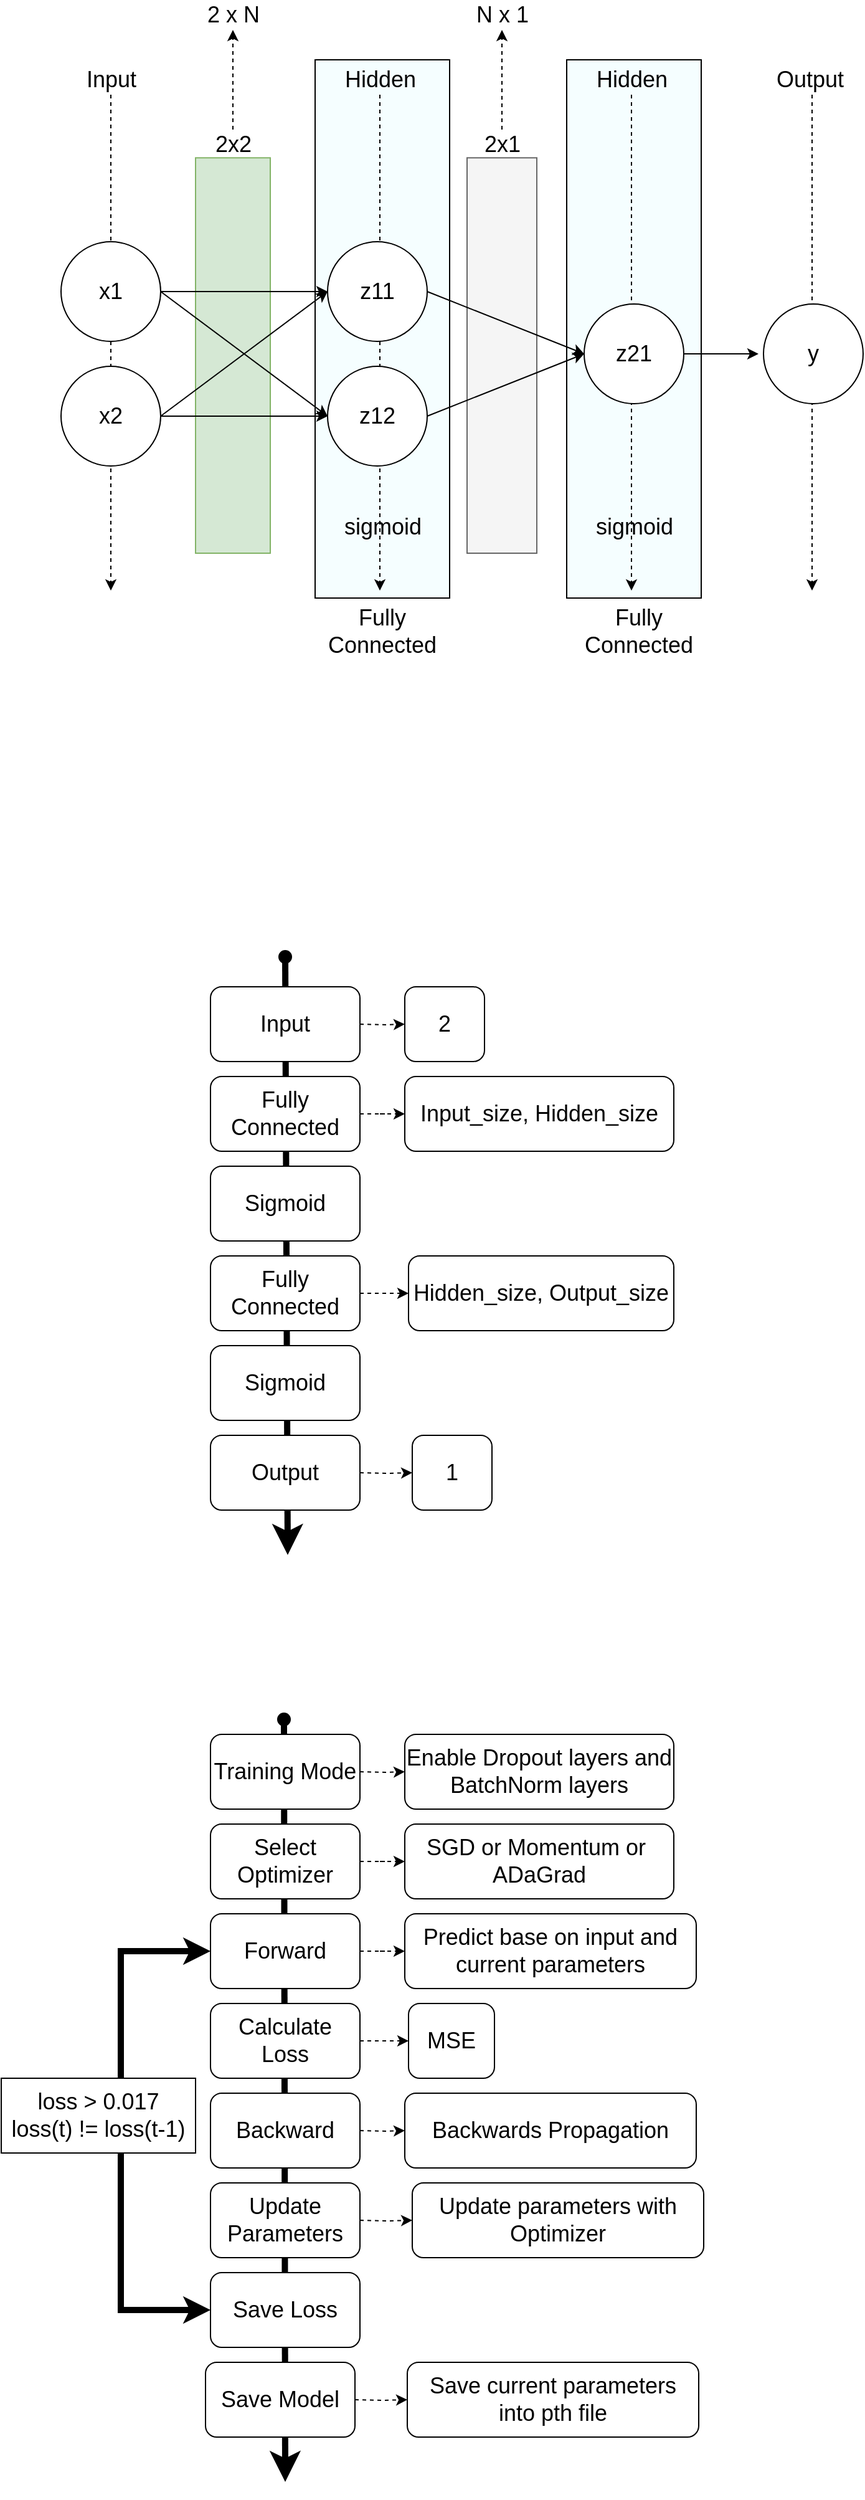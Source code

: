 <mxfile version="18.1.3" type="device"><diagram id="X-Vy7AR5WymxgVrjVr0b" name="ページ1"><mxGraphModel dx="1351" dy="960" grid="1" gridSize="12" guides="1" tooltips="1" connect="1" arrows="1" fold="1" page="1" pageScale="1" pageWidth="827" pageHeight="1169" math="0" shadow="0"><root><mxCell id="0"/><mxCell id="1" parent="0"/><mxCell id="q6L9PUVoH71RsMKniia4-131" value="" style="rounded=0;whiteSpace=wrap;html=1;fontSize=18;fillColor=#F5FEFF;" parent="1" vertex="1"><mxGeometry x="324" y="84" width="108" height="432" as="geometry"/></mxCell><mxCell id="q6L9PUVoH71RsMKniia4-132" value="" style="group;fontSize=18;" parent="1" vertex="1" connectable="0"><mxGeometry x="356" y="90" width="68" height="426" as="geometry"/></mxCell><mxCell id="q6L9PUVoH71RsMKniia4-133" value="Hidden" style="text;html=1;align=center;verticalAlign=middle;resizable=0;points=[];autosize=1;strokeColor=none;fillColor=none;fontSize=18;" parent="q6L9PUVoH71RsMKniia4-132" vertex="1"><mxGeometry x="-16" y="-2" width="72" height="24" as="geometry"/></mxCell><mxCell id="q6L9PUVoH71RsMKniia4-134" style="edgeStyle=orthogonalEdgeStyle;rounded=0;orthogonalLoop=1;jettySize=auto;html=1;fontSize=18;dashed=1;" parent="q6L9PUVoH71RsMKniia4-132" source="q6L9PUVoH71RsMKniia4-133" edge="1"><mxGeometry relative="1" as="geometry"><mxPoint x="20" y="420" as="targetPoint"/></mxGeometry></mxCell><mxCell id="q6L9PUVoH71RsMKniia4-135" value="sigmoid" style="text;html=1;align=center;verticalAlign=middle;resizable=0;points=[];autosize=1;strokeColor=none;fillColor=none;fontSize=18;" parent="q6L9PUVoH71RsMKniia4-132" vertex="1"><mxGeometry x="-20" y="357" width="84" height="24" as="geometry"/></mxCell><mxCell id="q6L9PUVoH71RsMKniia4-128" value="" style="rounded=0;whiteSpace=wrap;html=1;fontSize=18;fillColor=#F5FEFF;" parent="1" vertex="1"><mxGeometry x="526" y="84" width="108" height="432" as="geometry"/></mxCell><mxCell id="q6L9PUVoH71RsMKniia4-79" value="" style="group;fontSize=18;" parent="1" vertex="1" connectable="0"><mxGeometry x="558" y="90" width="68" height="426" as="geometry"/></mxCell><mxCell id="q6L9PUVoH71RsMKniia4-80" value="Hidden" style="text;html=1;align=center;verticalAlign=middle;resizable=0;points=[];autosize=1;strokeColor=none;fillColor=none;fontSize=18;" parent="q6L9PUVoH71RsMKniia4-79" vertex="1"><mxGeometry x="-16" y="-2" width="72" height="24" as="geometry"/></mxCell><mxCell id="q6L9PUVoH71RsMKniia4-81" style="edgeStyle=orthogonalEdgeStyle;rounded=0;orthogonalLoop=1;jettySize=auto;html=1;fontSize=18;dashed=1;" parent="q6L9PUVoH71RsMKniia4-79" source="q6L9PUVoH71RsMKniia4-80" edge="1"><mxGeometry relative="1" as="geometry"><mxPoint x="20" y="420" as="targetPoint"/></mxGeometry></mxCell><mxCell id="q6L9PUVoH71RsMKniia4-97" value="sigmoid" style="text;html=1;align=center;verticalAlign=middle;resizable=0;points=[];autosize=1;strokeColor=none;fillColor=none;fontSize=18;" parent="q6L9PUVoH71RsMKniia4-79" vertex="1"><mxGeometry x="-20" y="357" width="84" height="24" as="geometry"/></mxCell><mxCell id="q6L9PUVoH71RsMKniia4-72" value="" style="group;fontSize=18;" parent="1" vertex="1" connectable="0"><mxGeometry x="140" y="90" width="50" height="420" as="geometry"/></mxCell><mxCell id="q6L9PUVoH71RsMKniia4-69" value="Input" style="text;html=1;align=center;verticalAlign=middle;resizable=0;points=[];autosize=1;strokeColor=none;fillColor=none;fontSize=18;" parent="q6L9PUVoH71RsMKniia4-72" vertex="1"><mxGeometry x="-10" y="-2" width="60" height="24" as="geometry"/></mxCell><mxCell id="q6L9PUVoH71RsMKniia4-71" style="edgeStyle=orthogonalEdgeStyle;rounded=0;orthogonalLoop=1;jettySize=auto;html=1;fontSize=18;dashed=1;" parent="q6L9PUVoH71RsMKniia4-72" source="q6L9PUVoH71RsMKniia4-69" edge="1"><mxGeometry relative="1" as="geometry"><mxPoint x="20" y="420" as="targetPoint"/></mxGeometry></mxCell><mxCell id="q6L9PUVoH71RsMKniia4-61" value="" style="group;fontSize=18;" parent="1" vertex="1" connectable="0"><mxGeometry x="446" y="140" width="57.33" height="340" as="geometry"/></mxCell><mxCell id="q6L9PUVoH71RsMKniia4-62" value="" style="rounded=0;whiteSpace=wrap;html=1;fontSize=18;fillColor=#f5f5f5;fontColor=#333333;strokeColor=#666666;" parent="q6L9PUVoH71RsMKniia4-61" vertex="1"><mxGeometry y="22.667" width="55.997" height="317.333" as="geometry"/></mxCell><mxCell id="q6L9PUVoH71RsMKniia4-63" value="2x1" style="text;html=1;align=center;verticalAlign=middle;resizable=0;points=[];autosize=1;strokeColor=none;fillColor=none;fontSize=18;" parent="q6L9PUVoH71RsMKniia4-61" vertex="1"><mxGeometry x="4.003" width="48" height="24" as="geometry"/></mxCell><mxCell id="q6L9PUVoH71RsMKniia4-58" value="" style="group;fontSize=18;" parent="1" vertex="1" connectable="0"><mxGeometry x="228" y="140" width="64" height="340" as="geometry"/></mxCell><mxCell id="q6L9PUVoH71RsMKniia4-59" value="" style="rounded=0;whiteSpace=wrap;html=1;fontSize=18;fillColor=#d5e8d4;strokeColor=#82b366;" parent="q6L9PUVoH71RsMKniia4-58" vertex="1"><mxGeometry y="22.667" width="60" height="317.333" as="geometry"/></mxCell><mxCell id="q6L9PUVoH71RsMKniia4-60" value="2x2" style="text;html=1;align=center;verticalAlign=middle;resizable=0;points=[];autosize=1;strokeColor=none;fillColor=none;fontSize=18;" parent="q6L9PUVoH71RsMKniia4-58" vertex="1"><mxGeometry x="6" width="48" height="24" as="geometry"/></mxCell><mxCell id="q6L9PUVoH71RsMKniia4-44" value="" style="edgeStyle=orthogonalEdgeStyle;rounded=0;orthogonalLoop=1;jettySize=auto;html=1;fontSize=18;" parent="1" source="q6L9PUVoH71RsMKniia4-1" target="q6L9PUVoH71RsMKniia4-3" edge="1"><mxGeometry relative="1" as="geometry"/></mxCell><mxCell id="q6L9PUVoH71RsMKniia4-1" value="x1" style="ellipse;whiteSpace=wrap;html=1;aspect=fixed;fontSize=18;" parent="1" vertex="1"><mxGeometry x="120" y="230" width="80" height="80" as="geometry"/></mxCell><mxCell id="q6L9PUVoH71RsMKniia4-45" value="" style="edgeStyle=orthogonalEdgeStyle;rounded=0;orthogonalLoop=1;jettySize=auto;html=1;fontSize=18;" parent="1" source="q6L9PUVoH71RsMKniia4-2" target="q6L9PUVoH71RsMKniia4-4" edge="1"><mxGeometry relative="1" as="geometry"/></mxCell><mxCell id="q6L9PUVoH71RsMKniia4-2" value="x2" style="ellipse;whiteSpace=wrap;html=1;aspect=fixed;fontSize=18;" parent="1" vertex="1"><mxGeometry x="120" y="330" width="80" height="80" as="geometry"/></mxCell><mxCell id="q6L9PUVoH71RsMKniia4-3" value="z11" style="ellipse;whiteSpace=wrap;html=1;aspect=fixed;fontSize=18;" parent="1" vertex="1"><mxGeometry x="334" y="230" width="80" height="80" as="geometry"/></mxCell><mxCell id="q6L9PUVoH71RsMKniia4-4" value="z12" style="ellipse;whiteSpace=wrap;html=1;aspect=fixed;fontSize=18;" parent="1" vertex="1"><mxGeometry x="334" y="330" width="80" height="80" as="geometry"/></mxCell><mxCell id="q6L9PUVoH71RsMKniia4-48" value="" style="edgeStyle=orthogonalEdgeStyle;rounded=0;orthogonalLoop=1;jettySize=auto;html=1;fontSize=18;" parent="1" source="q6L9PUVoH71RsMKniia4-5" edge="1"><mxGeometry relative="1" as="geometry"><mxPoint x="680" y="320" as="targetPoint"/></mxGeometry></mxCell><mxCell id="q6L9PUVoH71RsMKniia4-5" value="z21" style="ellipse;whiteSpace=wrap;html=1;aspect=fixed;fontSize=18;" parent="1" vertex="1"><mxGeometry x="540" y="280" width="80" height="80" as="geometry"/></mxCell><mxCell id="q6L9PUVoH71RsMKniia4-51" value="" style="endArrow=classic;html=1;rounded=0;exitX=1;exitY=0.5;exitDx=0;exitDy=0;entryX=0;entryY=0.5;entryDx=0;entryDy=0;fontSize=18;" parent="1" source="q6L9PUVoH71RsMKniia4-1" target="q6L9PUVoH71RsMKniia4-4" edge="1"><mxGeometry width="50" height="50" relative="1" as="geometry"><mxPoint x="340" y="340" as="sourcePoint"/><mxPoint x="390" y="290" as="targetPoint"/></mxGeometry></mxCell><mxCell id="q6L9PUVoH71RsMKniia4-52" value="" style="endArrow=classic;html=1;rounded=0;exitX=1;exitY=0.5;exitDx=0;exitDy=0;entryX=0;entryY=0.5;entryDx=0;entryDy=0;fontSize=18;" parent="1" source="q6L9PUVoH71RsMKniia4-2" target="q6L9PUVoH71RsMKniia4-3" edge="1"><mxGeometry width="50" height="50" relative="1" as="geometry"><mxPoint x="250" y="280" as="sourcePoint"/><mxPoint x="344" y="380" as="targetPoint"/></mxGeometry></mxCell><mxCell id="q6L9PUVoH71RsMKniia4-53" value="" style="endArrow=classic;html=1;rounded=0;exitX=1;exitY=0.5;exitDx=0;exitDy=0;entryX=0;entryY=0.5;entryDx=0;entryDy=0;fontSize=18;" parent="1" source="q6L9PUVoH71RsMKniia4-3" target="q6L9PUVoH71RsMKniia4-5" edge="1"><mxGeometry width="50" height="50" relative="1" as="geometry"><mxPoint x="260" y="290" as="sourcePoint"/><mxPoint x="354" y="390" as="targetPoint"/></mxGeometry></mxCell><mxCell id="q6L9PUVoH71RsMKniia4-54" value="" style="endArrow=classic;html=1;rounded=0;exitX=1;exitY=0.5;exitDx=0;exitDy=0;entryX=0;entryY=0.5;entryDx=0;entryDy=0;fontSize=18;" parent="1" source="q6L9PUVoH71RsMKniia4-4" target="q6L9PUVoH71RsMKniia4-5" edge="1"><mxGeometry width="50" height="50" relative="1" as="geometry"><mxPoint x="270" y="300" as="sourcePoint"/><mxPoint x="364" y="400" as="targetPoint"/></mxGeometry></mxCell><mxCell id="q6L9PUVoH71RsMKniia4-88" value="2 x N" style="text;html=1;align=center;verticalAlign=middle;resizable=0;points=[];autosize=1;strokeColor=none;fillColor=none;fontSize=18;" parent="1" vertex="1"><mxGeometry x="228" y="36" width="60" height="24" as="geometry"/></mxCell><mxCell id="q6L9PUVoH71RsMKniia4-89" value="" style="edgeStyle=orthogonalEdgeStyle;rounded=0;orthogonalLoop=1;jettySize=auto;html=1;dashed=1;fontSize=18;" parent="1" source="q6L9PUVoH71RsMKniia4-60" target="q6L9PUVoH71RsMKniia4-88" edge="1"><mxGeometry relative="1" as="geometry"/></mxCell><mxCell id="q6L9PUVoH71RsMKniia4-90" value="N x 1" style="text;html=1;align=center;verticalAlign=middle;resizable=0;points=[];autosize=1;strokeColor=none;fillColor=none;fontSize=18;" parent="1" vertex="1"><mxGeometry x="444.003" y="36" width="60" height="24" as="geometry"/></mxCell><mxCell id="q6L9PUVoH71RsMKniia4-91" value="" style="edgeStyle=orthogonalEdgeStyle;rounded=0;orthogonalLoop=1;jettySize=auto;html=1;dashed=1;fontSize=18;" parent="1" source="q6L9PUVoH71RsMKniia4-63" target="q6L9PUVoH71RsMKniia4-90" edge="1"><mxGeometry relative="1" as="geometry"/></mxCell><mxCell id="q6L9PUVoH71RsMKniia4-103" value="" style="group;fontSize=18;" parent="1" vertex="1" connectable="0"><mxGeometry x="696" y="90" width="61" height="420" as="geometry"/></mxCell><mxCell id="q6L9PUVoH71RsMKniia4-104" value="Output" style="text;html=1;align=center;verticalAlign=middle;resizable=0;points=[];autosize=1;strokeColor=none;fillColor=none;fontSize=18;" parent="q6L9PUVoH71RsMKniia4-103" vertex="1"><mxGeometry x="-11" y="-2" width="72" height="24" as="geometry"/></mxCell><mxCell id="q6L9PUVoH71RsMKniia4-105" style="edgeStyle=orthogonalEdgeStyle;rounded=0;orthogonalLoop=1;jettySize=auto;html=1;fontSize=18;dashed=1;" parent="q6L9PUVoH71RsMKniia4-103" edge="1"><mxGeometry relative="1" as="geometry"><mxPoint x="27" y="420" as="targetPoint"/><mxPoint x="27" y="22" as="sourcePoint"/></mxGeometry></mxCell><mxCell id="q6L9PUVoH71RsMKniia4-98" value="y" style="ellipse;whiteSpace=wrap;html=1;aspect=fixed;fontSize=18;" parent="1" vertex="1"><mxGeometry x="684" y="280" width="80" height="80" as="geometry"/></mxCell><mxCell id="q6L9PUVoH71RsMKniia4-125" value="" style="group" parent="1" vertex="1" connectable="0"><mxGeometry x="240" y="804" width="372" height="480" as="geometry"/></mxCell><mxCell id="q6L9PUVoH71RsMKniia4-107" value="" style="endArrow=classic;html=1;rounded=0;fontSize=18;strokeWidth=5;startArrow=oval;startFill=1;endSize=9;" parent="q6L9PUVoH71RsMKniia4-125" edge="1"><mxGeometry width="50" height="50" relative="1" as="geometry"><mxPoint x="60" as="sourcePoint"/><mxPoint x="62" y="480" as="targetPoint"/></mxGeometry></mxCell><mxCell id="q6L9PUVoH71RsMKniia4-108" value="&lt;font style=&quot;font-size: 18px;&quot;&gt;Input&lt;/font&gt;" style="rounded=1;whiteSpace=wrap;html=1;fontSize=18;fillColor=default;" parent="q6L9PUVoH71RsMKniia4-125" vertex="1"><mxGeometry y="24" width="120" height="60" as="geometry"/></mxCell><mxCell id="q6L9PUVoH71RsMKniia4-109" value="&lt;span style=&quot;font-size: 18px;&quot;&gt;Fully Connected&lt;/span&gt;" style="rounded=1;whiteSpace=wrap;html=1;fontSize=18;fillColor=default;" parent="q6L9PUVoH71RsMKniia4-125" vertex="1"><mxGeometry y="96" width="120" height="60" as="geometry"/></mxCell><mxCell id="q6L9PUVoH71RsMKniia4-110" value="&lt;span style=&quot;font-size: 18px;&quot;&gt;Sigmoid&lt;/span&gt;" style="rounded=1;whiteSpace=wrap;html=1;fontSize=18;fillColor=default;" parent="q6L9PUVoH71RsMKniia4-125" vertex="1"><mxGeometry y="168" width="120" height="60" as="geometry"/></mxCell><mxCell id="q6L9PUVoH71RsMKniia4-111" value="&lt;span style=&quot;font-size: 18px;&quot;&gt;Fully Connected&lt;/span&gt;" style="rounded=1;whiteSpace=wrap;html=1;fontSize=18;fillColor=default;" parent="q6L9PUVoH71RsMKniia4-125" vertex="1"><mxGeometry y="240" width="120" height="60" as="geometry"/></mxCell><mxCell id="q6L9PUVoH71RsMKniia4-112" value="&lt;span style=&quot;font-size: 18px;&quot;&gt;Sigmoid&lt;/span&gt;" style="rounded=1;whiteSpace=wrap;html=1;fontSize=18;fillColor=default;" parent="q6L9PUVoH71RsMKniia4-125" vertex="1"><mxGeometry y="312" width="120" height="60" as="geometry"/></mxCell><mxCell id="q6L9PUVoH71RsMKniia4-113" value="&lt;span style=&quot;font-size: 18px;&quot;&gt;Output&lt;/span&gt;" style="rounded=1;whiteSpace=wrap;html=1;fontSize=18;fillColor=default;" parent="q6L9PUVoH71RsMKniia4-125" vertex="1"><mxGeometry y="384" width="120" height="60" as="geometry"/></mxCell><mxCell id="q6L9PUVoH71RsMKniia4-115" value="&lt;span style=&quot;font-size: 18px;&quot;&gt;Input_size, Hidden_size&lt;/span&gt;" style="rounded=1;whiteSpace=wrap;html=1;fontSize=18;fillColor=default;" parent="q6L9PUVoH71RsMKniia4-125" vertex="1"><mxGeometry x="156" y="96" width="216" height="60" as="geometry"/></mxCell><mxCell id="q6L9PUVoH71RsMKniia4-116" value="" style="edgeStyle=orthogonalEdgeStyle;rounded=0;orthogonalLoop=1;jettySize=auto;html=1;fontSize=18;strokeWidth=1;dashed=1;" parent="q6L9PUVoH71RsMKniia4-125" source="q6L9PUVoH71RsMKniia4-109" target="q6L9PUVoH71RsMKniia4-115" edge="1"><mxGeometry relative="1" as="geometry"/></mxCell><mxCell id="q6L9PUVoH71RsMKniia4-118" value="" style="edgeStyle=orthogonalEdgeStyle;rounded=0;orthogonalLoop=1;jettySize=auto;html=1;fontSize=18;strokeWidth=1;dashed=1;exitX=1;exitY=0.5;exitDx=0;exitDy=0;entryX=0;entryY=0.5;entryDx=0;entryDy=0;" parent="q6L9PUVoH71RsMKniia4-125" source="q6L9PUVoH71RsMKniia4-111" target="q6L9PUVoH71RsMKniia4-119" edge="1"><mxGeometry relative="1" as="geometry"><mxPoint x="120" y="270" as="sourcePoint"/><mxPoint x="192" y="270" as="targetPoint"/></mxGeometry></mxCell><mxCell id="q6L9PUVoH71RsMKniia4-119" value="&lt;span style=&quot;font-size: 18px;&quot;&gt;Hidden_size, Output_size&lt;/span&gt;" style="rounded=1;whiteSpace=wrap;html=1;fontSize=18;fillColor=default;" parent="q6L9PUVoH71RsMKniia4-125" vertex="1"><mxGeometry x="159" y="240" width="213" height="60" as="geometry"/></mxCell><mxCell id="q6L9PUVoH71RsMKniia4-120" value="" style="edgeStyle=orthogonalEdgeStyle;rounded=0;orthogonalLoop=1;jettySize=auto;html=1;fontSize=18;strokeWidth=1;dashed=1;" parent="q6L9PUVoH71RsMKniia4-125" target="q6L9PUVoH71RsMKniia4-121" edge="1"><mxGeometry relative="1" as="geometry"><mxPoint x="120" y="54" as="sourcePoint"/></mxGeometry></mxCell><mxCell id="q6L9PUVoH71RsMKniia4-121" value="&lt;span style=&quot;font-size: 18px;&quot;&gt;2&lt;/span&gt;" style="rounded=1;whiteSpace=wrap;html=1;fontSize=18;fillColor=default;" parent="q6L9PUVoH71RsMKniia4-125" vertex="1"><mxGeometry x="156" y="24" width="64" height="60" as="geometry"/></mxCell><mxCell id="q6L9PUVoH71RsMKniia4-122" value="" style="edgeStyle=orthogonalEdgeStyle;rounded=0;orthogonalLoop=1;jettySize=auto;html=1;fontSize=18;strokeWidth=1;dashed=1;" parent="q6L9PUVoH71RsMKniia4-125" target="q6L9PUVoH71RsMKniia4-123" edge="1"><mxGeometry relative="1" as="geometry"><mxPoint x="120" y="414" as="sourcePoint"/></mxGeometry></mxCell><mxCell id="q6L9PUVoH71RsMKniia4-123" value="&lt;span style=&quot;font-size: 18px;&quot;&gt;1&lt;/span&gt;" style="rounded=1;whiteSpace=wrap;html=1;fontSize=18;fillColor=default;" parent="q6L9PUVoH71RsMKniia4-125" vertex="1"><mxGeometry x="162" y="384" width="64" height="60" as="geometry"/></mxCell><mxCell id="q6L9PUVoH71RsMKniia4-129" value="Fully Connected" style="text;html=1;strokeColor=none;fillColor=none;align=center;verticalAlign=middle;whiteSpace=wrap;rounded=0;fontSize=18;fontColor=none;" parent="1" vertex="1"><mxGeometry x="334" y="528" width="88" height="30" as="geometry"/></mxCell><mxCell id="q6L9PUVoH71RsMKniia4-130" value="Fully Connected" style="text;html=1;strokeColor=none;fillColor=none;align=center;verticalAlign=middle;whiteSpace=wrap;rounded=0;fontSize=18;fontColor=none;" parent="1" vertex="1"><mxGeometry x="540" y="528" width="88" height="30" as="geometry"/></mxCell><mxCell id="ZS3wJ6DDfwJCoRI4kSWA-1" value="" style="group" vertex="1" connectable="0" parent="1"><mxGeometry x="240" y="1404" width="396" height="516" as="geometry"/></mxCell><mxCell id="ZS3wJ6DDfwJCoRI4kSWA-2" value="" style="endArrow=classic;html=1;rounded=0;fontSize=18;strokeWidth=5;startArrow=oval;startFill=1;endSize=9;" edge="1" parent="ZS3wJ6DDfwJCoRI4kSWA-1"><mxGeometry width="50" height="50" relative="1" as="geometry"><mxPoint x="59" y="12" as="sourcePoint"/><mxPoint x="60" y="624" as="targetPoint"/></mxGeometry></mxCell><mxCell id="ZS3wJ6DDfwJCoRI4kSWA-3" value="Training Mode" style="rounded=1;whiteSpace=wrap;html=1;fontSize=18;fillColor=default;" vertex="1" parent="ZS3wJ6DDfwJCoRI4kSWA-1"><mxGeometry y="24" width="120" height="60" as="geometry"/></mxCell><mxCell id="ZS3wJ6DDfwJCoRI4kSWA-4" value="&lt;span style=&quot;font-size: 18px;&quot;&gt;Select Optimizer&lt;/span&gt;" style="rounded=1;whiteSpace=wrap;html=1;fontSize=18;fillColor=default;" vertex="1" parent="ZS3wJ6DDfwJCoRI4kSWA-1"><mxGeometry y="96" width="120" height="60" as="geometry"/></mxCell><mxCell id="ZS3wJ6DDfwJCoRI4kSWA-5" value="Forward" style="rounded=1;whiteSpace=wrap;html=1;fontSize=18;fillColor=default;" vertex="1" parent="ZS3wJ6DDfwJCoRI4kSWA-1"><mxGeometry y="168" width="120" height="60" as="geometry"/></mxCell><mxCell id="ZS3wJ6DDfwJCoRI4kSWA-6" value="Calculate Loss" style="rounded=1;whiteSpace=wrap;html=1;fontSize=18;fillColor=default;" vertex="1" parent="ZS3wJ6DDfwJCoRI4kSWA-1"><mxGeometry y="240" width="120" height="60" as="geometry"/></mxCell><mxCell id="ZS3wJ6DDfwJCoRI4kSWA-7" value="&lt;span style=&quot;font-size: 18px;&quot;&gt;Backward&lt;/span&gt;" style="rounded=1;whiteSpace=wrap;html=1;fontSize=18;fillColor=default;" vertex="1" parent="ZS3wJ6DDfwJCoRI4kSWA-1"><mxGeometry y="312" width="120" height="60" as="geometry"/></mxCell><mxCell id="ZS3wJ6DDfwJCoRI4kSWA-8" value="Update Parameters" style="rounded=1;whiteSpace=wrap;html=1;fontSize=18;fillColor=default;" vertex="1" parent="ZS3wJ6DDfwJCoRI4kSWA-1"><mxGeometry y="384" width="120" height="60" as="geometry"/></mxCell><mxCell id="ZS3wJ6DDfwJCoRI4kSWA-9" value="&lt;span style=&quot;font-size: 18px;&quot;&gt;SGD or Momentum or&amp;nbsp; ADaGrad&lt;/span&gt;" style="rounded=1;whiteSpace=wrap;html=1;fontSize=18;fillColor=default;" vertex="1" parent="ZS3wJ6DDfwJCoRI4kSWA-1"><mxGeometry x="156" y="96" width="216" height="60" as="geometry"/></mxCell><mxCell id="ZS3wJ6DDfwJCoRI4kSWA-10" value="" style="edgeStyle=orthogonalEdgeStyle;rounded=0;orthogonalLoop=1;jettySize=auto;html=1;fontSize=18;strokeWidth=1;dashed=1;" edge="1" parent="ZS3wJ6DDfwJCoRI4kSWA-1" source="ZS3wJ6DDfwJCoRI4kSWA-4" target="ZS3wJ6DDfwJCoRI4kSWA-9"><mxGeometry relative="1" as="geometry"/></mxCell><mxCell id="ZS3wJ6DDfwJCoRI4kSWA-11" value="" style="edgeStyle=orthogonalEdgeStyle;rounded=0;orthogonalLoop=1;jettySize=auto;html=1;fontSize=18;strokeWidth=1;dashed=1;exitX=1;exitY=0.5;exitDx=0;exitDy=0;entryX=0;entryY=0.5;entryDx=0;entryDy=0;" edge="1" parent="ZS3wJ6DDfwJCoRI4kSWA-1" source="ZS3wJ6DDfwJCoRI4kSWA-6" target="ZS3wJ6DDfwJCoRI4kSWA-12"><mxGeometry relative="1" as="geometry"><mxPoint x="120" y="270" as="sourcePoint"/><mxPoint x="192" y="270" as="targetPoint"/></mxGeometry></mxCell><mxCell id="ZS3wJ6DDfwJCoRI4kSWA-12" value="&lt;span style=&quot;font-size: 18px;&quot;&gt;MSE&lt;/span&gt;" style="rounded=1;whiteSpace=wrap;html=1;fontSize=18;fillColor=default;" vertex="1" parent="ZS3wJ6DDfwJCoRI4kSWA-1"><mxGeometry x="159" y="240" width="69" height="60" as="geometry"/></mxCell><mxCell id="ZS3wJ6DDfwJCoRI4kSWA-13" value="" style="edgeStyle=orthogonalEdgeStyle;rounded=0;orthogonalLoop=1;jettySize=auto;html=1;fontSize=18;strokeWidth=1;dashed=1;" edge="1" parent="ZS3wJ6DDfwJCoRI4kSWA-1" target="ZS3wJ6DDfwJCoRI4kSWA-14"><mxGeometry relative="1" as="geometry"><mxPoint x="120" y="54" as="sourcePoint"/></mxGeometry></mxCell><mxCell id="ZS3wJ6DDfwJCoRI4kSWA-14" value="&lt;span style=&quot;font-size: 18px;&quot;&gt;Enable Dropout layers and BatchNorm layers&lt;/span&gt;" style="rounded=1;whiteSpace=wrap;html=1;fontSize=18;fillColor=default;" vertex="1" parent="ZS3wJ6DDfwJCoRI4kSWA-1"><mxGeometry x="156" y="24" width="216" height="60" as="geometry"/></mxCell><mxCell id="ZS3wJ6DDfwJCoRI4kSWA-15" value="" style="edgeStyle=orthogonalEdgeStyle;rounded=0;orthogonalLoop=1;jettySize=auto;html=1;fontSize=18;strokeWidth=1;dashed=1;" edge="1" parent="ZS3wJ6DDfwJCoRI4kSWA-1" target="ZS3wJ6DDfwJCoRI4kSWA-16"><mxGeometry relative="1" as="geometry"><mxPoint x="120" y="414" as="sourcePoint"/></mxGeometry></mxCell><mxCell id="ZS3wJ6DDfwJCoRI4kSWA-16" value="Update parameters with Optimizer" style="rounded=1;whiteSpace=wrap;html=1;fontSize=18;fillColor=default;" vertex="1" parent="ZS3wJ6DDfwJCoRI4kSWA-1"><mxGeometry x="162" y="384" width="234" height="60" as="geometry"/></mxCell><mxCell id="ZS3wJ6DDfwJCoRI4kSWA-17" value="Save Loss" style="rounded=1;whiteSpace=wrap;html=1;fontSize=18;fillColor=default;" vertex="1" parent="ZS3wJ6DDfwJCoRI4kSWA-1"><mxGeometry y="456" width="120" height="60" as="geometry"/></mxCell><mxCell id="ZS3wJ6DDfwJCoRI4kSWA-20" value="" style="edgeStyle=orthogonalEdgeStyle;rounded=0;orthogonalLoop=1;jettySize=auto;html=1;fontSize=18;strokeWidth=1;dashed=1;exitX=1;exitY=0.5;exitDx=0;exitDy=0;" edge="1" parent="ZS3wJ6DDfwJCoRI4kSWA-1" target="ZS3wJ6DDfwJCoRI4kSWA-21" source="ZS3wJ6DDfwJCoRI4kSWA-5"><mxGeometry relative="1" as="geometry"><mxPoint x="114" y="198" as="sourcePoint"/></mxGeometry></mxCell><mxCell id="ZS3wJ6DDfwJCoRI4kSWA-21" value="Predict base on input and current parameters" style="rounded=1;whiteSpace=wrap;html=1;fontSize=18;fillColor=default;" vertex="1" parent="ZS3wJ6DDfwJCoRI4kSWA-1"><mxGeometry x="156" y="168" width="234" height="60" as="geometry"/></mxCell><mxCell id="ZS3wJ6DDfwJCoRI4kSWA-24" value="" style="edgeStyle=orthogonalEdgeStyle;rounded=0;orthogonalLoop=1;jettySize=auto;html=1;fontSize=18;strokeWidth=1;dashed=1;exitX=1;exitY=0.5;exitDx=0;exitDy=0;" edge="1" parent="ZS3wJ6DDfwJCoRI4kSWA-1" target="ZS3wJ6DDfwJCoRI4kSWA-25"><mxGeometry relative="1" as="geometry"><mxPoint x="120" y="342" as="sourcePoint"/></mxGeometry></mxCell><mxCell id="ZS3wJ6DDfwJCoRI4kSWA-25" value="Backwards Propagation" style="rounded=1;whiteSpace=wrap;html=1;fontSize=18;fillColor=default;" vertex="1" parent="ZS3wJ6DDfwJCoRI4kSWA-1"><mxGeometry x="156" y="312" width="234" height="60" as="geometry"/></mxCell><mxCell id="ZS3wJ6DDfwJCoRI4kSWA-29" value="" style="endArrow=classic;startArrow=classic;html=1;rounded=0;entryX=0;entryY=0.5;entryDx=0;entryDy=0;exitX=0;exitY=0.5;exitDx=0;exitDy=0;strokeWidth=5;" edge="1" parent="ZS3wJ6DDfwJCoRI4kSWA-1" source="ZS3wJ6DDfwJCoRI4kSWA-17" target="ZS3wJ6DDfwJCoRI4kSWA-5"><mxGeometry width="50" height="50" relative="1" as="geometry"><mxPoint x="-36" y="350" as="sourcePoint"/><mxPoint x="14" y="300" as="targetPoint"/><Array as="points"><mxPoint x="-72" y="486"/><mxPoint x="-72" y="348"/><mxPoint x="-72" y="198"/></Array></mxGeometry></mxCell><mxCell id="ZS3wJ6DDfwJCoRI4kSWA-18" value="Save Model" style="rounded=1;whiteSpace=wrap;html=1;fontSize=18;fillColor=default;" vertex="1" parent="1"><mxGeometry x="236" y="1932" width="120" height="60" as="geometry"/></mxCell><mxCell id="ZS3wJ6DDfwJCoRI4kSWA-27" value="" style="edgeStyle=orthogonalEdgeStyle;rounded=0;orthogonalLoop=1;jettySize=auto;html=1;fontSize=18;strokeWidth=1;dashed=1;" edge="1" parent="1" target="ZS3wJ6DDfwJCoRI4kSWA-28"><mxGeometry relative="1" as="geometry"><mxPoint x="356" y="1962" as="sourcePoint"/></mxGeometry></mxCell><mxCell id="ZS3wJ6DDfwJCoRI4kSWA-28" value="Save current parameters into pth file" style="rounded=1;whiteSpace=wrap;html=1;fontSize=18;fillColor=default;" vertex="1" parent="1"><mxGeometry x="398" y="1932" width="234" height="60" as="geometry"/></mxCell><mxCell id="ZS3wJ6DDfwJCoRI4kSWA-30" value="&lt;font style=&quot;font-size: 18px;&quot;&gt;loss &amp;gt; 0.017&lt;br style=&quot;font-size: 18px;&quot;&gt;loss(t) != loss(t-1)&lt;/font&gt;" style="rounded=0;whiteSpace=wrap;html=1;fontSize=18;" vertex="1" parent="1"><mxGeometry x="72" y="1704" width="156" height="60" as="geometry"/></mxCell></root></mxGraphModel></diagram></mxfile>